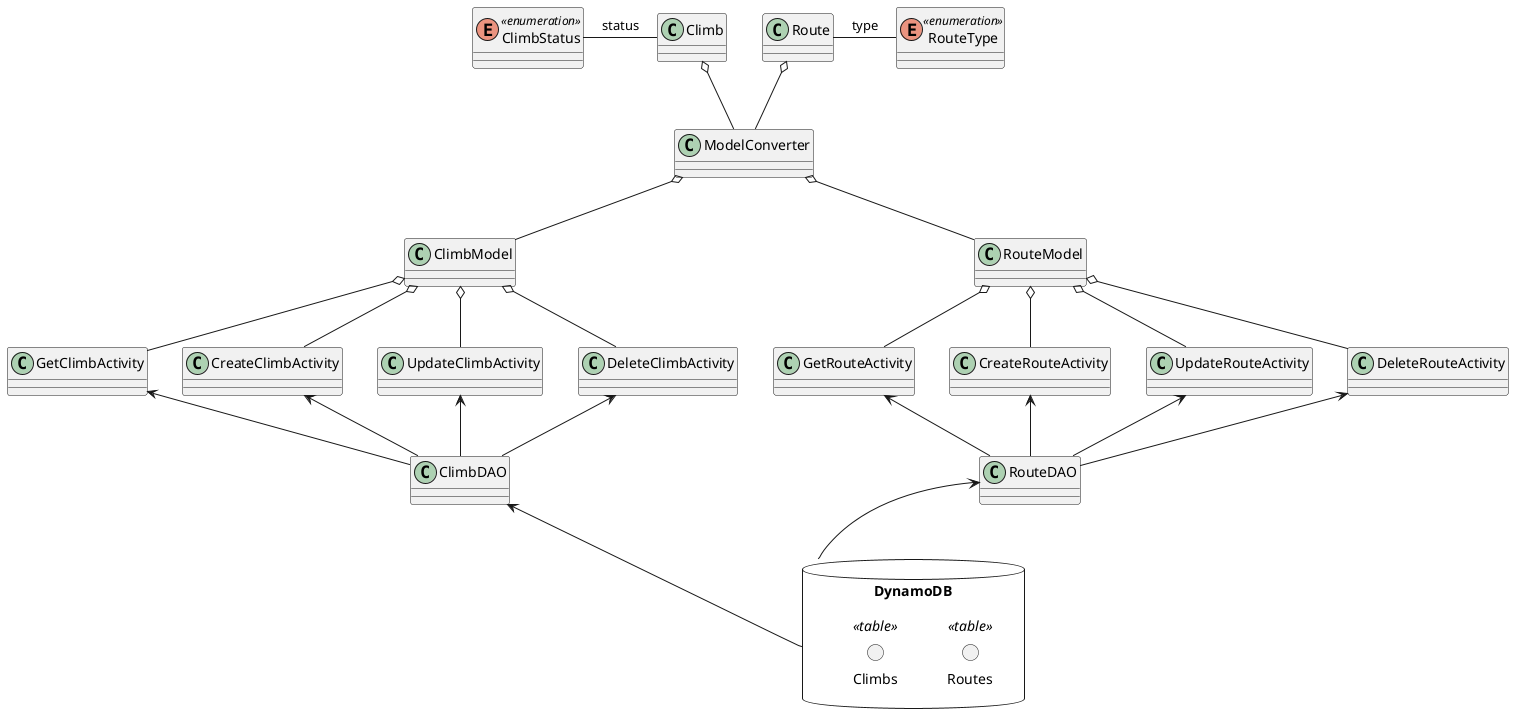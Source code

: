 @startuml

class Climb {
}
class Route {
}

class ClimbModel {
}
class RouteModel {
}

class ModelConverter {
}

class GetClimbActivity {
}
class GetRouteActivity {
}
class CreateClimbActivity {
}
class UpdateClimbActivity {
}
class DeleteClimbActivity {
}

class ClimbDAO {
}
class RouteDAO {
}

enum RouteType<<enumeration>> {
}
enum ClimbStatus<<enumeration>> {
}

package DynamoDB <<Database>> {
  () Routes <<table>>
  () Climbs <<table>>
}

ClimbStatus - Climb : status
Route - RouteType : type
Climb o-- ModelConverter
ModelConverter o-- ClimbModel
Route o-- ModelConverter
ModelConverter o-- RouteModel

ClimbModel o-- GetClimbActivity
ClimbModel o-- CreateClimbActivity
ClimbModel o-- UpdateClimbActivity
ClimbModel o-- DeleteClimbActivity

RouteModel o-- GetRouteActivity
RouteModel o-- CreateRouteActivity
RouteModel o-- UpdateRouteActivity
RouteModel o-- DeleteRouteActivity

ClimbDAO <-- DynamoDB
RouteDAO <-- DynamoDB

GetClimbActivity <-- ClimbDAO
CreateClimbActivity <-- ClimbDAO
UpdateClimbActivity <-- ClimbDAO
DeleteClimbActivity <-- ClimbDAO

GetRouteActivity <-- RouteDAO
CreateRouteActivity <-- RouteDAO
UpdateRouteActivity <-- RouteDAO
DeleteRouteActivity <-- RouteDAO

newpage

exception RouteNotFoundException <<exception>> {
}
exception ClimbNotFoundException <<exception>> {
}

@enduml
